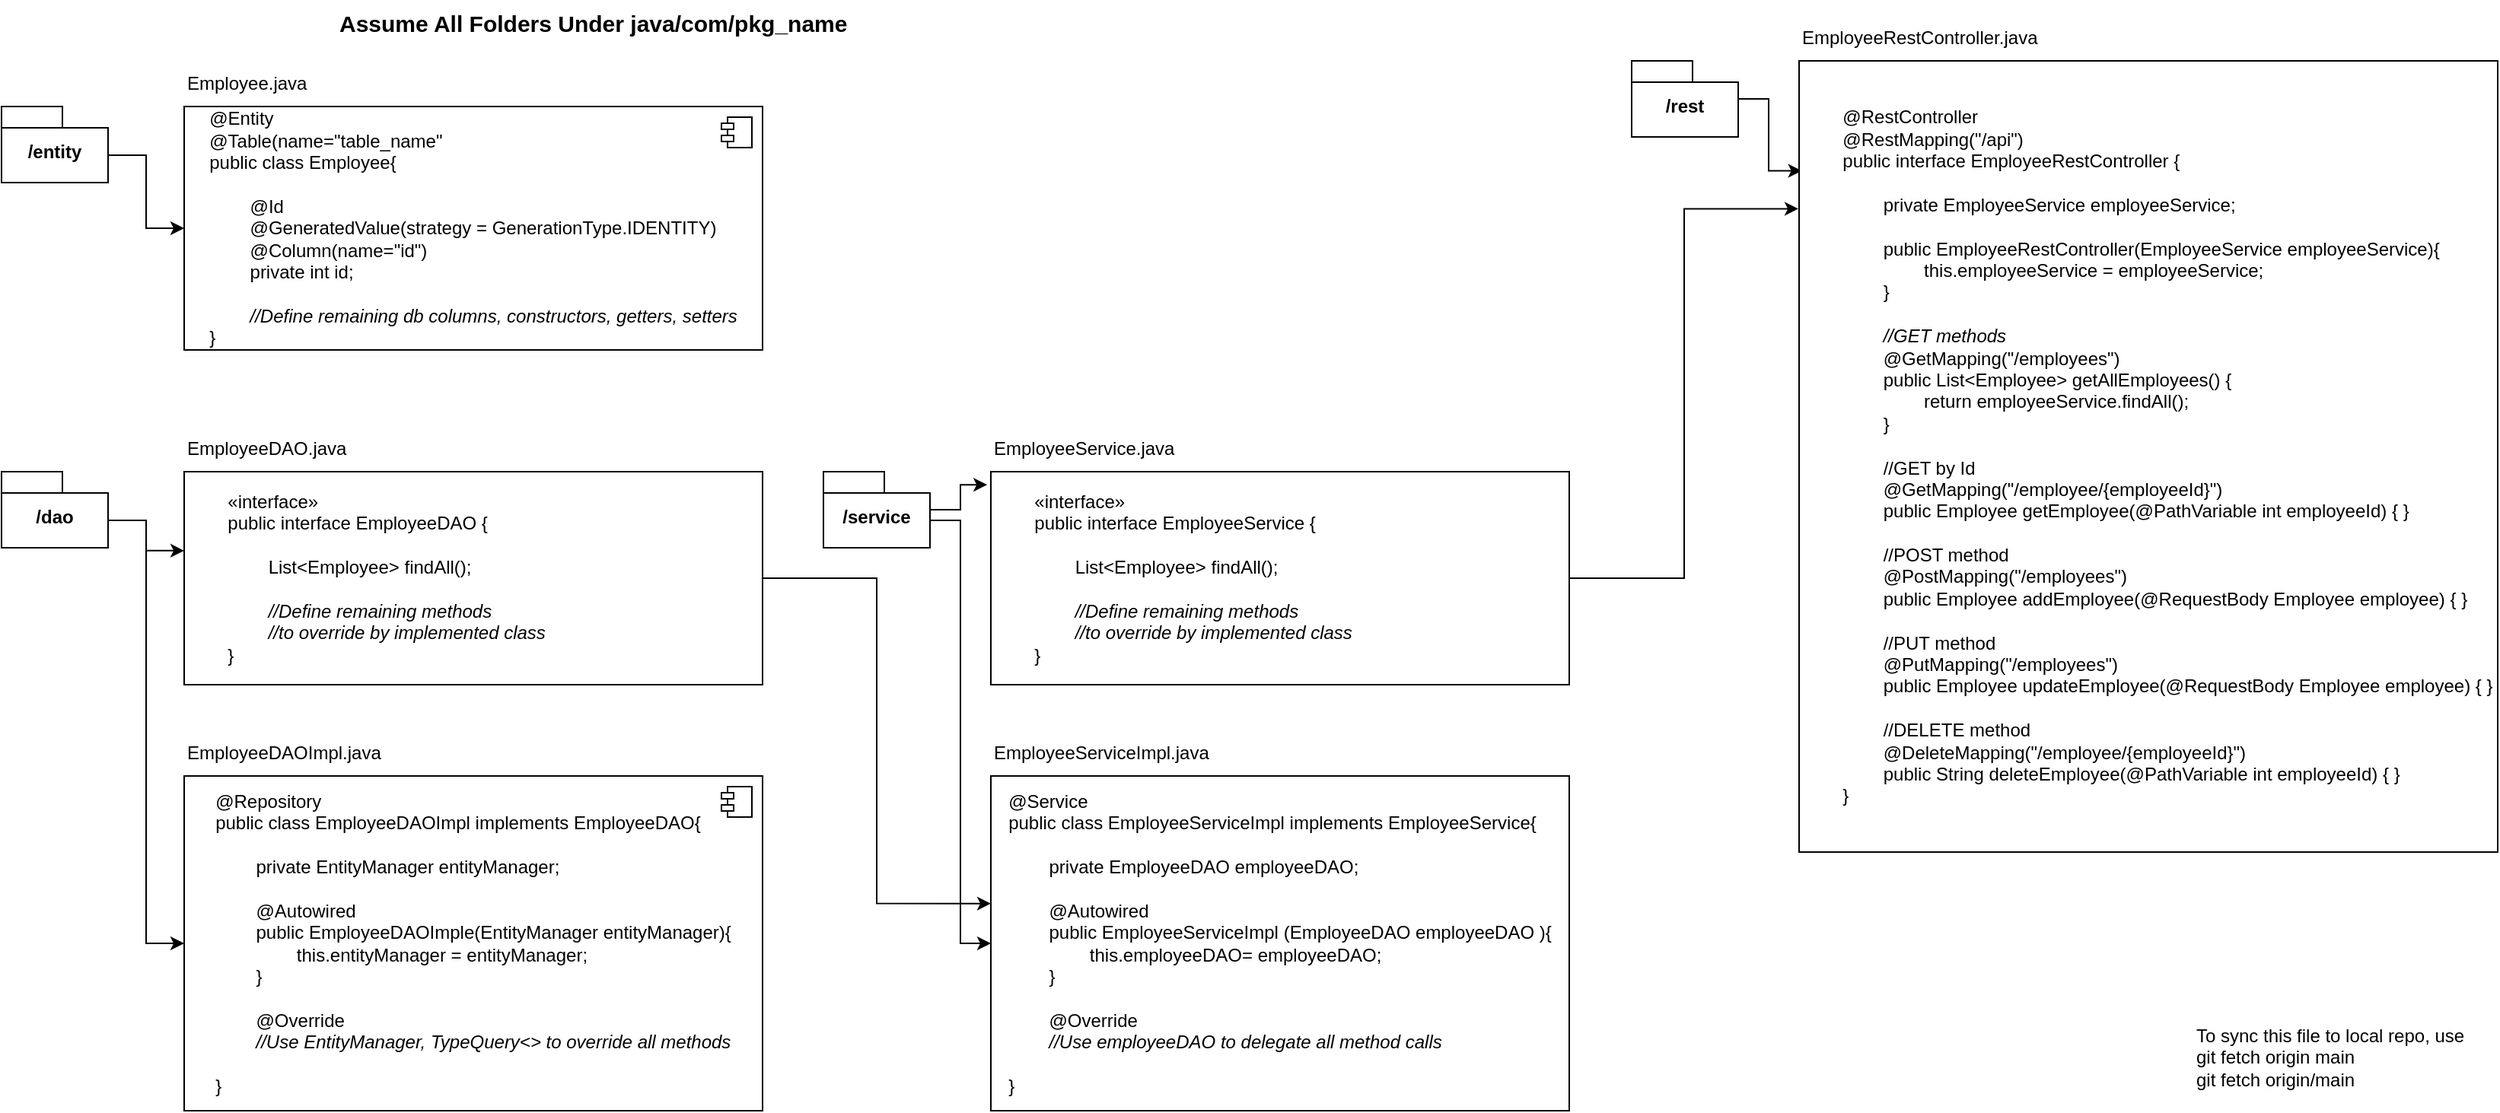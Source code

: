 <mxfile version="24.0.2" type="github">
  <diagram name="Page-1" id="POYR0kquh3LaQUKK0Cn5">
    <mxGraphModel dx="1050" dy="557" grid="1" gridSize="10" guides="1" tooltips="1" connect="1" arrows="1" fold="1" page="1" pageScale="1" pageWidth="850" pageHeight="1100" math="0" shadow="0">
      <root>
        <mxCell id="0" />
        <mxCell id="1" parent="0" />
        <mxCell id="C-kAj3b6HFjy4aycYAWX-2" value="&lt;div&gt;To sync this file to local repo, use&lt;/div&gt;git fetch origin main&lt;div&gt;git fetch origin/main&lt;/div&gt;" style="text;strokeColor=none;align=left;fillColor=none;html=1;verticalAlign=middle;whiteSpace=wrap;rounded=0;" vertex="1" parent="1">
          <mxGeometry x="1460" y="680" width="200" height="30" as="geometry" />
        </mxCell>
        <mxCell id="C-kAj3b6HFjy4aycYAWX-6" value="&lt;div style=&quot;font-size: 15px;&quot;&gt;Assume All Folders Under java/com/pkg_name&lt;/div&gt;" style="text;strokeColor=none;align=left;fillColor=none;html=1;verticalAlign=middle;whiteSpace=wrap;rounded=0;fontSize=15;fontStyle=1" vertex="1" parent="1">
          <mxGeometry x="240" width="350" height="30" as="geometry" />
        </mxCell>
        <mxCell id="C-kAj3b6HFjy4aycYAWX-15" style="edgeStyle=orthogonalEdgeStyle;rounded=0;orthogonalLoop=1;jettySize=auto;html=1;exitX=0;exitY=0;exitDx=70;exitDy=32;exitPerimeter=0;entryX=0;entryY=0.5;entryDx=0;entryDy=0;" edge="1" parent="1" source="C-kAj3b6HFjy4aycYAWX-10" target="C-kAj3b6HFjy4aycYAWX-12">
          <mxGeometry relative="1" as="geometry" />
        </mxCell>
        <mxCell id="C-kAj3b6HFjy4aycYAWX-10" value="/entity" style="shape=folder;fontStyle=1;spacingTop=10;tabWidth=40;tabHeight=14;tabPosition=left;html=1;whiteSpace=wrap;" vertex="1" parent="1">
          <mxGeometry x="20" y="70" width="70" height="50" as="geometry" />
        </mxCell>
        <mxCell id="C-kAj3b6HFjy4aycYAWX-11" value="/dao" style="shape=folder;fontStyle=1;spacingTop=10;tabWidth=40;tabHeight=14;tabPosition=left;html=1;whiteSpace=wrap;" vertex="1" parent="1">
          <mxGeometry x="20" y="310" width="70" height="50" as="geometry" />
        </mxCell>
        <mxCell id="C-kAj3b6HFjy4aycYAWX-12" value="&lt;div style=&quot;text-align: left;&quot;&gt;&lt;span style=&quot;background-color: initial;&quot;&gt;@Entity&lt;/span&gt;&lt;/div&gt;&lt;div style=&quot;text-align: left;&quot;&gt;&lt;span style=&quot;background-color: initial;&quot;&gt;@Table(name=&quot;table_name&quot;&lt;/span&gt;&lt;/div&gt;&lt;div&gt;&lt;div style=&quot;text-align: left;&quot;&gt;&lt;span style=&quot;background-color: initial; text-align: center;&quot;&gt;public class Employee{&lt;/span&gt;&lt;br&gt;&lt;/div&gt;&lt;/div&gt;&lt;div style=&quot;text-align: left;&quot;&gt;&lt;span style=&quot;white-space: pre;&quot;&gt;&#x9;&lt;/span&gt;&lt;br&gt;&lt;div style=&quot;text-align: left;&quot;&gt;&lt;span style=&quot;background-color: initial; text-align: center;&quot;&gt;&lt;span style=&quot;white-space: pre;&quot;&gt;&#x9;&lt;/span&gt;@Id&lt;br&gt;&lt;span style=&quot;white-space: pre;&quot;&gt;&#x9;&lt;/span&gt;@GeneratedValue(strategy = GenerationType.IDENTITY)&lt;br&gt;&lt;span style=&quot;white-space: pre;&quot;&gt;&#x9;&lt;/span&gt;@Column(name=&quot;id&quot;)&lt;br&gt;&lt;span style=&quot;white-space: pre;&quot;&gt;&#x9;&lt;/span&gt;private int id;&lt;/span&gt;&lt;/div&gt;&lt;div style=&quot;text-align: left;&quot;&gt;&lt;span style=&quot;background-color: initial; text-align: center;&quot;&gt;&lt;span style=&quot;white-space: pre;&quot;&gt;&#x9;&lt;/span&gt;&lt;br&gt;&lt;/span&gt;&lt;/div&gt;&lt;div style=&quot;text-align: left;&quot;&gt;&lt;span style=&quot;white-space: pre;&quot;&gt;&#x9;&lt;/span&gt;&lt;i&gt;//Define remaining db columns, constructors, getters, setters&lt;/i&gt;&lt;br&gt;&lt;/div&gt;&lt;/div&gt;&lt;div style=&quot;text-align: left;&quot;&gt;}&lt;/div&gt;" style="html=1;dropTarget=0;whiteSpace=wrap;" vertex="1" parent="1">
          <mxGeometry x="140" y="70" width="380" height="160" as="geometry" />
        </mxCell>
        <mxCell id="C-kAj3b6HFjy4aycYAWX-13" value="" style="shape=module;jettyWidth=8;jettyHeight=4;" vertex="1" parent="C-kAj3b6HFjy4aycYAWX-12">
          <mxGeometry x="1" width="20" height="20" relative="1" as="geometry">
            <mxPoint x="-27" y="7" as="offset" />
          </mxGeometry>
        </mxCell>
        <mxCell id="C-kAj3b6HFjy4aycYAWX-16" value="&lt;div style=&quot;text-align: left;&quot;&gt;&lt;span style=&quot;background-color: initial;&quot;&gt;@Repository&lt;/span&gt;&lt;/div&gt;&lt;div style=&quot;text-align: left;&quot;&gt;&lt;span style=&quot;background-color: initial; text-align: center;&quot;&gt;public class EmployeeDAOImpl implements EmployeeDAO{&lt;/span&gt;&lt;br&gt;&lt;/div&gt;&lt;div style=&quot;text-align: left;&quot;&gt;&lt;span style=&quot;white-space: pre;&quot;&gt;&#x9;&lt;/span&gt;&lt;br&gt;&lt;div style=&quot;text-align: left;&quot;&gt;&lt;span style=&quot;background-color: initial; text-align: center;&quot;&gt;&lt;span style=&quot;white-space: pre;&quot;&gt;&#x9;&lt;/span&gt;private EntityManager entityManager;&lt;/span&gt;&lt;/div&gt;&lt;div style=&quot;text-align: left;&quot;&gt;&lt;span style=&quot;white-space: pre;&quot;&gt;&#x9;&lt;/span&gt;&lt;br&gt;&lt;/div&gt;&lt;div style=&quot;text-align: left;&quot;&gt;&lt;span style=&quot;white-space: pre;&quot;&gt;&#x9;&lt;/span&gt;@Autowired&lt;br&gt;&lt;/div&gt;&lt;div style=&quot;text-align: left;&quot;&gt;&lt;span style=&quot;white-space: pre;&quot;&gt;&#x9;&lt;/span&gt;public EmployeeDAOImple(EntityManager entityManager){&lt;/div&gt;&lt;div style=&quot;text-align: left;&quot;&gt;&lt;span style=&quot;white-space: pre;&quot;&gt;&#x9;&lt;/span&gt;&lt;span style=&quot;white-space: pre;&quot;&gt;&#x9;&lt;/span&gt;this.entityManager = entityManager;&lt;br&gt;&lt;/div&gt;&lt;div style=&quot;text-align: left;&quot;&gt;&lt;span style=&quot;white-space: pre;&quot;&gt;&#x9;&lt;/span&gt;}&lt;br&gt;&lt;/div&gt;&lt;div style=&quot;text-align: left;&quot;&gt;&lt;br&gt;&lt;/div&gt;&lt;div style=&quot;text-align: left;&quot;&gt;&lt;span style=&quot;white-space: pre;&quot;&gt;&#x9;&lt;/span&gt;@Override&lt;/div&gt;&lt;div style=&quot;text-align: left;&quot;&gt;&lt;span style=&quot;white-space: pre;&quot;&gt;&#x9;&lt;/span&gt;&lt;i&gt;//Use EntityManager, TypeQuery&amp;lt;&amp;gt; to override all methods&lt;/i&gt;&lt;br&gt;&lt;/div&gt;&lt;div style=&quot;text-align: left;&quot;&gt;&lt;span style=&quot;white-space: pre;&quot;&gt;&#x9;&lt;/span&gt;&lt;br&gt;&lt;/div&gt;&lt;/div&gt;&lt;div style=&quot;text-align: left;&quot;&gt;}&lt;/div&gt;" style="html=1;dropTarget=0;whiteSpace=wrap;" vertex="1" parent="1">
          <mxGeometry x="140" y="510" width="380" height="220" as="geometry" />
        </mxCell>
        <mxCell id="C-kAj3b6HFjy4aycYAWX-17" value="" style="shape=module;jettyWidth=8;jettyHeight=4;" vertex="1" parent="C-kAj3b6HFjy4aycYAWX-16">
          <mxGeometry x="1" width="20" height="20" relative="1" as="geometry">
            <mxPoint x="-27" y="7" as="offset" />
          </mxGeometry>
        </mxCell>
        <mxCell id="C-kAj3b6HFjy4aycYAWX-18" style="edgeStyle=orthogonalEdgeStyle;rounded=0;orthogonalLoop=1;jettySize=auto;html=1;exitX=0;exitY=0;exitDx=70;exitDy=32;exitPerimeter=0;entryX=0;entryY=0.5;entryDx=0;entryDy=0;" edge="1" parent="1" source="C-kAj3b6HFjy4aycYAWX-11" target="C-kAj3b6HFjy4aycYAWX-16">
          <mxGeometry relative="1" as="geometry" />
        </mxCell>
        <mxCell id="C-kAj3b6HFjy4aycYAWX-19" value="&lt;span style=&quot;white-space: pre;&quot;&gt;&#x9;&lt;/span&gt;«interface»&lt;br&gt;&lt;span style=&quot;white-space: pre;&quot;&gt;&#x9;&lt;/span&gt;public interface EmployeeDAO {&lt;div&gt;&lt;br&gt;&lt;/div&gt;&lt;div&gt;&lt;span style=&quot;white-space: pre;&quot;&gt;&#x9;&lt;span style=&quot;white-space: pre;&quot;&gt;&#x9;&lt;/span&gt;List&amp;lt;Employee&amp;gt; findAll();&lt;/span&gt;&lt;/div&gt;&lt;div&gt;&lt;/div&gt;&lt;div&gt;&lt;span style=&quot;white-space: pre;&quot;&gt;&#x9;&lt;/span&gt;&lt;br&gt;&lt;/div&gt;&lt;div&gt;&lt;span style=&quot;white-space: pre;&quot;&gt;&#x9;&lt;/span&gt;&lt;span style=&quot;white-space: pre;&quot;&gt;&#x9;&lt;/span&gt;&lt;i&gt;//Define remaining methods&amp;nbsp;&lt;/i&gt;&lt;/div&gt;&lt;div&gt;&lt;i&gt;&lt;span style=&quot;white-space: pre;&quot;&gt;&#x9;&lt;/span&gt;&lt;span style=&quot;white-space: pre;&quot;&gt;&#x9;&lt;/span&gt;//to override by implemented class&lt;/i&gt;&lt;br&gt;&lt;/div&gt;&lt;div&gt;&lt;span style=&quot;white-space: pre;&quot;&gt;&#x9;&lt;/span&gt;}&lt;br&gt;&lt;/div&gt;" style="html=1;whiteSpace=wrap;align=left;" vertex="1" parent="1">
          <mxGeometry x="140" y="310" width="380" height="140" as="geometry" />
        </mxCell>
        <mxCell id="C-kAj3b6HFjy4aycYAWX-20" value="Employee.java" style="text;strokeColor=none;align=left;fillColor=none;html=1;verticalAlign=middle;whiteSpace=wrap;rounded=0;" vertex="1" parent="1">
          <mxGeometry x="140" y="40" width="60" height="30" as="geometry" />
        </mxCell>
        <mxCell id="C-kAj3b6HFjy4aycYAWX-21" value="EmployeeDAO.java" style="text;strokeColor=none;align=left;fillColor=none;html=1;verticalAlign=middle;whiteSpace=wrap;rounded=0;" vertex="1" parent="1">
          <mxGeometry x="140" y="280" width="60" height="30" as="geometry" />
        </mxCell>
        <mxCell id="C-kAj3b6HFjy4aycYAWX-23" value="EmployeeDAOImpl.java" style="text;strokeColor=none;align=left;fillColor=none;html=1;verticalAlign=middle;whiteSpace=wrap;rounded=0;" vertex="1" parent="1">
          <mxGeometry x="140" y="480" width="60" height="30" as="geometry" />
        </mxCell>
        <mxCell id="C-kAj3b6HFjy4aycYAWX-24" style="edgeStyle=orthogonalEdgeStyle;rounded=0;orthogonalLoop=1;jettySize=auto;html=1;exitX=0;exitY=0;exitDx=70;exitDy=32;exitPerimeter=0;entryX=0;entryY=0.371;entryDx=0;entryDy=0;entryPerimeter=0;" edge="1" parent="1" source="C-kAj3b6HFjy4aycYAWX-11" target="C-kAj3b6HFjy4aycYAWX-19">
          <mxGeometry relative="1" as="geometry" />
        </mxCell>
        <mxCell id="C-kAj3b6HFjy4aycYAWX-31" style="edgeStyle=orthogonalEdgeStyle;rounded=0;orthogonalLoop=1;jettySize=auto;html=1;exitX=0;exitY=0;exitDx=70;exitDy=32;exitPerimeter=0;entryX=0;entryY=0.5;entryDx=0;entryDy=0;" edge="1" parent="1" source="C-kAj3b6HFjy4aycYAWX-25" target="C-kAj3b6HFjy4aycYAWX-26">
          <mxGeometry relative="1" as="geometry" />
        </mxCell>
        <mxCell id="C-kAj3b6HFjy4aycYAWX-36" value="" style="edgeStyle=orthogonalEdgeStyle;rounded=0;orthogonalLoop=1;jettySize=auto;html=1;entryX=-0.04;entryY=1.287;entryDx=0;entryDy=0;entryPerimeter=0;" edge="1" parent="1" source="C-kAj3b6HFjy4aycYAWX-25" target="C-kAj3b6HFjy4aycYAWX-29">
          <mxGeometry relative="1" as="geometry" />
        </mxCell>
        <mxCell id="C-kAj3b6HFjy4aycYAWX-25" value="/service" style="shape=folder;fontStyle=1;spacingTop=10;tabWidth=40;tabHeight=14;tabPosition=left;html=1;whiteSpace=wrap;" vertex="1" parent="1">
          <mxGeometry x="560" y="310" width="70" height="50" as="geometry" />
        </mxCell>
        <mxCell id="C-kAj3b6HFjy4aycYAWX-26" value="&lt;div style=&quot;text-align: left;&quot;&gt;&lt;span style=&quot;background-color: initial;&quot;&gt;@Service&lt;/span&gt;&lt;/div&gt;&lt;div style=&quot;text-align: left;&quot;&gt;&lt;span style=&quot;background-color: initial; text-align: center;&quot;&gt;public class EmployeeServiceImpl implements EmployeeService{&lt;/span&gt;&lt;br&gt;&lt;/div&gt;&lt;div style=&quot;text-align: left;&quot;&gt;&lt;span style=&quot;white-space: pre;&quot;&gt;&#x9;&lt;/span&gt;&lt;br&gt;&lt;div style=&quot;text-align: left;&quot;&gt;&lt;span style=&quot;background-color: initial; text-align: center;&quot;&gt;&lt;span style=&quot;white-space: pre;&quot;&gt;&#x9;&lt;/span&gt;private EmployeeDAO employeeDAO;&lt;/span&gt;&lt;/div&gt;&lt;div style=&quot;text-align: left;&quot;&gt;&lt;span style=&quot;white-space: pre;&quot;&gt;&#x9;&lt;/span&gt;&lt;br&gt;&lt;/div&gt;&lt;div style=&quot;text-align: left;&quot;&gt;&lt;span style=&quot;white-space: pre;&quot;&gt;&#x9;&lt;/span&gt;@Autowired&lt;br&gt;&lt;/div&gt;&lt;div style=&quot;text-align: left;&quot;&gt;&lt;span style=&quot;white-space: pre;&quot;&gt;&#x9;&lt;/span&gt;public&amp;nbsp;&lt;span style=&quot;text-align: center;&quot;&gt;EmployeeServiceImpl&amp;nbsp;&lt;/span&gt;(&lt;span style=&quot;text-align: center;&quot;&gt;EmployeeDAO e&lt;/span&gt;&lt;span style=&quot;text-align: center;&quot;&gt;mployeeDAO&lt;/span&gt;&lt;span style=&quot;text-align: center;&quot;&gt;&amp;nbsp;&lt;/span&gt;){&lt;/div&gt;&lt;div style=&quot;text-align: left;&quot;&gt;&lt;span style=&quot;white-space: pre;&quot;&gt;&#x9;&lt;/span&gt;&lt;span style=&quot;white-space: pre;&quot;&gt;&#x9;&lt;/span&gt;this.&lt;span style=&quot;text-align: center;&quot;&gt;employeeDAO&lt;/span&gt;=&amp;nbsp;&lt;span style=&quot;text-align: center;&quot;&gt;employeeDAO&lt;/span&gt;;&lt;br&gt;&lt;/div&gt;&lt;div style=&quot;text-align: left;&quot;&gt;&lt;span style=&quot;white-space: pre;&quot;&gt;&#x9;&lt;/span&gt;}&lt;br&gt;&lt;/div&gt;&lt;div style=&quot;text-align: left;&quot;&gt;&lt;br&gt;&lt;/div&gt;&lt;div style=&quot;text-align: left;&quot;&gt;&lt;span style=&quot;white-space: pre;&quot;&gt;&#x9;&lt;/span&gt;@Override&lt;/div&gt;&lt;div style=&quot;text-align: left;&quot;&gt;&lt;span style=&quot;white-space: pre;&quot;&gt;&#x9;&lt;/span&gt;&lt;i&gt;//Use employeeDAO to delegate all method calls&lt;/i&gt;&lt;br&gt;&lt;/div&gt;&lt;div style=&quot;text-align: left;&quot;&gt;&lt;span style=&quot;white-space: pre;&quot;&gt;&#x9;&lt;/span&gt;&lt;br&gt;&lt;/div&gt;&lt;/div&gt;&lt;div style=&quot;text-align: left;&quot;&gt;}&lt;/div&gt;" style="html=1;dropTarget=0;whiteSpace=wrap;" vertex="1" parent="1">
          <mxGeometry x="670" y="510" width="380" height="220" as="geometry" />
        </mxCell>
        <mxCell id="C-kAj3b6HFjy4aycYAWX-28" value="&lt;span style=&quot;white-space: pre;&quot;&gt;&#x9;&lt;/span&gt;«interface»&lt;br&gt;&lt;span style=&quot;white-space: pre;&quot;&gt;&#x9;&lt;/span&gt;public interface EmployeeService {&lt;div&gt;&lt;br&gt;&lt;/div&gt;&lt;div&gt;&lt;span style=&quot;white-space: pre;&quot;&gt;&#x9;&lt;span style=&quot;white-space: pre;&quot;&gt;&#x9;&lt;/span&gt;List&amp;lt;Employee&amp;gt; findAll();&lt;/span&gt;&lt;/div&gt;&lt;div&gt;&lt;/div&gt;&lt;div&gt;&lt;span style=&quot;white-space: pre;&quot;&gt;&#x9;&lt;/span&gt;&lt;br&gt;&lt;/div&gt;&lt;div&gt;&lt;span style=&quot;white-space: pre;&quot;&gt;&#x9;&lt;/span&gt;&lt;span style=&quot;white-space: pre;&quot;&gt;&#x9;&lt;/span&gt;&lt;i&gt;//Define remaining methods&amp;nbsp;&lt;/i&gt;&lt;/div&gt;&lt;div&gt;&lt;i&gt;&lt;span style=&quot;white-space: pre;&quot;&gt;&#x9;&lt;/span&gt;&lt;span style=&quot;white-space: pre;&quot;&gt;&#x9;&lt;/span&gt;//to override by implemented class&lt;/i&gt;&lt;br&gt;&lt;/div&gt;&lt;div&gt;&lt;span style=&quot;white-space: pre;&quot;&gt;&#x9;&lt;/span&gt;}&lt;br&gt;&lt;/div&gt;" style="html=1;whiteSpace=wrap;align=left;" vertex="1" parent="1">
          <mxGeometry x="670" y="310" width="380" height="140" as="geometry" />
        </mxCell>
        <mxCell id="C-kAj3b6HFjy4aycYAWX-29" value="EmployeeService.java" style="text;strokeColor=none;align=left;fillColor=none;html=1;verticalAlign=middle;whiteSpace=wrap;rounded=0;" vertex="1" parent="1">
          <mxGeometry x="670" y="280" width="60" height="30" as="geometry" />
        </mxCell>
        <mxCell id="C-kAj3b6HFjy4aycYAWX-30" value="EmployeeServiceImpl.java" style="text;strokeColor=none;align=left;fillColor=none;html=1;verticalAlign=middle;whiteSpace=wrap;rounded=0;" vertex="1" parent="1">
          <mxGeometry x="670" y="480" width="60" height="30" as="geometry" />
        </mxCell>
        <mxCell id="C-kAj3b6HFjy4aycYAWX-33" style="edgeStyle=orthogonalEdgeStyle;rounded=0;orthogonalLoop=1;jettySize=auto;html=1;exitX=1;exitY=0.5;exitDx=0;exitDy=0;entryX=0;entryY=0.381;entryDx=0;entryDy=0;entryPerimeter=0;" edge="1" parent="1" source="C-kAj3b6HFjy4aycYAWX-19" target="C-kAj3b6HFjy4aycYAWX-26">
          <mxGeometry relative="1" as="geometry" />
        </mxCell>
        <mxCell id="C-kAj3b6HFjy4aycYAWX-37" value="" style="edgeStyle=orthogonalEdgeStyle;rounded=0;orthogonalLoop=1;jettySize=auto;html=1;entryX=0.004;entryY=0.139;entryDx=0;entryDy=0;entryPerimeter=0;" edge="1" parent="1" source="C-kAj3b6HFjy4aycYAWX-38" target="C-kAj3b6HFjy4aycYAWX-39">
          <mxGeometry relative="1" as="geometry" />
        </mxCell>
        <mxCell id="C-kAj3b6HFjy4aycYAWX-38" value="/rest" style="shape=folder;fontStyle=1;spacingTop=10;tabWidth=40;tabHeight=14;tabPosition=left;html=1;whiteSpace=wrap;" vertex="1" parent="1">
          <mxGeometry x="1091" y="40" width="70" height="50" as="geometry" />
        </mxCell>
        <mxCell id="C-kAj3b6HFjy4aycYAWX-39" value="&lt;span style=&quot;white-space: pre;&quot;&gt;&#x9;&lt;/span&gt;@RestController&lt;div&gt;&lt;span style=&quot;white-space: pre;&quot;&gt;&#x9;&lt;/span&gt;@RestMapping(&quot;/api&quot;)&lt;br&gt;&lt;span style=&quot;white-space: pre;&quot;&gt;&#x9;&lt;/span&gt;public interface EmployeeRestController {&lt;div&gt;&lt;br&gt;&lt;/div&gt;&lt;div&gt;&lt;span style=&quot;white-space: pre;&quot;&gt;&#x9;&lt;span style=&quot;white-space: pre;&quot;&gt;&#x9;&lt;/span&gt;p&lt;/span&gt;rivate EmployeeService employeeService;&lt;/div&gt;&lt;div&gt;&lt;br&gt;&lt;/div&gt;&lt;div&gt;&lt;span style=&quot;white-space: pre;&quot;&gt;&#x9;&lt;/span&gt;&lt;span style=&quot;white-space: pre;&quot;&gt;&#x9;&lt;/span&gt;public EmployeeRestController(EmployeeService employeeService){&lt;/div&gt;&lt;div&gt;&lt;span style=&quot;white-space: pre;&quot;&gt;&#x9;&lt;/span&gt;&lt;span style=&quot;white-space: pre;&quot;&gt;&#x9;&lt;span style=&quot;white-space: pre;&quot;&gt;&#x9;&lt;/span&gt;this.employeeService = employeeService;&lt;/span&gt;&lt;/div&gt;&lt;div&gt;&lt;span style=&quot;white-space: pre;&quot;&gt;&#x9;&lt;/span&gt;&lt;span style=&quot;white-space: pre;&quot;&gt;&#x9;&lt;/span&gt;}&lt;br&gt;&lt;/div&gt;&lt;div&gt;&lt;/div&gt;&lt;div&gt;&lt;span style=&quot;white-space: pre;&quot;&gt;&#x9;&lt;/span&gt;&lt;br&gt;&lt;/div&gt;&lt;div&gt;&lt;span style=&quot;white-space: pre;&quot;&gt;&#x9;&lt;/span&gt;&lt;span style=&quot;white-space: pre;&quot;&gt;&#x9;&lt;/span&gt;&lt;i&gt;//GET methods&amp;nbsp;&lt;/i&gt;&lt;/div&gt;&lt;div&gt;&lt;span style=&quot;font-style: italic; white-space: pre;&quot;&gt;&#x9;&lt;/span&gt;&lt;span style=&quot;font-style: italic; white-space: pre;&quot;&gt;&#x9;&lt;/span&gt;@GetMapping(&quot;/employees&quot;)&lt;br&gt;&lt;/div&gt;&lt;div&gt;&lt;span style=&quot;white-space: pre;&quot;&gt;&#x9;&lt;/span&gt;&lt;span style=&quot;white-space: pre;&quot;&gt;&#x9;&lt;/span&gt;public List&amp;lt;Employee&amp;gt; getAllEmployees() {&amp;nbsp;&lt;/div&gt;&lt;div&gt;&lt;span style=&quot;white-space: pre;&quot;&gt;&#x9;&lt;/span&gt;&lt;span style=&quot;white-space: pre;&quot;&gt;&#x9;&lt;/span&gt;&lt;span style=&quot;white-space: pre;&quot;&gt;&#x9;&lt;/span&gt;return employeeService.findAll();&lt;br&gt;&lt;/div&gt;&lt;div&gt;&lt;span style=&quot;white-space: pre;&quot;&gt;&#x9;&lt;/span&gt;&lt;span style=&quot;white-space: pre;&quot;&gt;&#x9;&lt;/span&gt;}&lt;br&gt;&lt;/div&gt;&lt;div&gt;&lt;span style=&quot;white-space: pre;&quot;&gt;&#x9;&lt;/span&gt;&lt;span style=&quot;white-space: pre;&quot;&gt;&#x9;&lt;/span&gt;&lt;br&gt;&lt;/div&gt;&lt;div&gt;&lt;span style=&quot;white-space: pre;&quot;&gt;&#x9;&lt;/span&gt;&lt;span style=&quot;white-space: pre;&quot;&gt;&#x9;&lt;/span&gt;//GET by Id&lt;br&gt;&lt;/div&gt;&lt;div&gt;&lt;span style=&quot;white-space: pre;&quot;&gt;&#x9;&lt;/span&gt;&lt;span style=&quot;white-space: pre;&quot;&gt;&#x9;&lt;/span&gt;@GetMapping(&quot;/employee/{employeeId}&quot;)&lt;br&gt;&lt;/div&gt;&lt;div&gt;&lt;span style=&quot;white-space: pre;&quot;&gt;&#x9;&lt;/span&gt;&lt;span style=&quot;white-space: pre;&quot;&gt;&#x9;&lt;/span&gt;public Employee getEmployee(@PathVariable int employeeId) { }&lt;br&gt;&lt;/div&gt;&lt;div&gt;&lt;br&gt;&lt;/div&gt;&lt;div&gt;&lt;span style=&quot;white-space: pre;&quot;&gt;&#x9;&lt;/span&gt;&lt;span style=&quot;white-space: pre;&quot;&gt;&#x9;&lt;/span&gt;//POST method&lt;br&gt;&lt;/div&gt;&lt;div&gt;&lt;span style=&quot;white-space: pre;&quot;&gt;&#x9;&lt;/span&gt;&lt;span style=&quot;white-space: pre;&quot;&gt;&#x9;&lt;/span&gt;@PostMapping(&quot;/employees&quot;)&lt;br&gt;&lt;/div&gt;&lt;div&gt;&lt;span style=&quot;white-space: pre;&quot;&gt;&#x9;&lt;/span&gt;&lt;span style=&quot;white-space: pre;&quot;&gt;&#x9;&lt;/span&gt;public Employee addEmployee(@RequestBody Employee employee) { }&lt;br&gt;&lt;/div&gt;&lt;div&gt;&lt;br&gt;&lt;/div&gt;&lt;div&gt;&lt;span style=&quot;white-space: pre;&quot;&gt;&#x9;&lt;/span&gt;&lt;span style=&quot;white-space: pre;&quot;&gt;&#x9;&lt;/span&gt;&lt;span style=&quot;background-color: initial;&quot;&gt;//PUT method&lt;/span&gt;&lt;br&gt;&lt;/div&gt;&lt;div&gt;&lt;span style=&quot;white-space: pre;&quot;&gt;&#x9;&lt;/span&gt;&lt;span style=&quot;white-space: pre;&quot;&gt;&#x9;&lt;/span&gt;@PutMapping(&quot;/employees&quot;)&lt;br&gt;&lt;/div&gt;&lt;div&gt;&lt;span style=&quot;white-space: pre;&quot;&gt;&#x9;&lt;/span&gt;&lt;span style=&quot;white-space: pre;&quot;&gt;&#x9;&lt;/span&gt;public Employee updateEmployee(@RequestBody Employee employee) { }&lt;/div&gt;&lt;div&gt;&lt;br&gt;&lt;/div&gt;&lt;div&gt;&lt;span style=&quot;white-space: pre;&quot;&gt;&#x9;&lt;/span&gt;&lt;span style=&quot;white-space: pre;&quot;&gt;&#x9;&lt;/span&gt;//DELETE method&lt;br&gt;&lt;/div&gt;&lt;div&gt;&lt;span style=&quot;white-space: pre;&quot;&gt;&#x9;&lt;/span&gt;&lt;span style=&quot;white-space: pre;&quot;&gt;&#x9;&lt;/span&gt;@DeleteMapping(&quot;/employee/{employeeId}&quot;)&lt;br&gt;&lt;/div&gt;&lt;div&gt;&lt;span style=&quot;white-space: pre;&quot;&gt;&#x9;&lt;/span&gt;&lt;span style=&quot;white-space: pre;&quot;&gt;&#x9;&lt;/span&gt;public String deleteEmployee(@PathVariable int employeeId) { }&lt;br&gt;&lt;/div&gt;&lt;div&gt;&lt;span style=&quot;white-space: pre;&quot;&gt;&#x9;&lt;/span&gt;}&lt;br&gt;&lt;/div&gt;&lt;/div&gt;" style="html=1;whiteSpace=wrap;align=left;" vertex="1" parent="1">
          <mxGeometry x="1201" y="40" width="459" height="520" as="geometry" />
        </mxCell>
        <mxCell id="C-kAj3b6HFjy4aycYAWX-40" value="EmployeeRestController.java" style="text;strokeColor=none;align=left;fillColor=none;html=1;verticalAlign=middle;whiteSpace=wrap;rounded=0;" vertex="1" parent="1">
          <mxGeometry x="1201" y="10" width="60" height="30" as="geometry" />
        </mxCell>
        <mxCell id="C-kAj3b6HFjy4aycYAWX-41" style="edgeStyle=orthogonalEdgeStyle;rounded=0;orthogonalLoop=1;jettySize=auto;html=1;exitX=1;exitY=0.5;exitDx=0;exitDy=0;entryX=-0.001;entryY=0.187;entryDx=0;entryDy=0;entryPerimeter=0;" edge="1" parent="1" source="C-kAj3b6HFjy4aycYAWX-28" target="C-kAj3b6HFjy4aycYAWX-39">
          <mxGeometry relative="1" as="geometry" />
        </mxCell>
      </root>
    </mxGraphModel>
  </diagram>
</mxfile>
